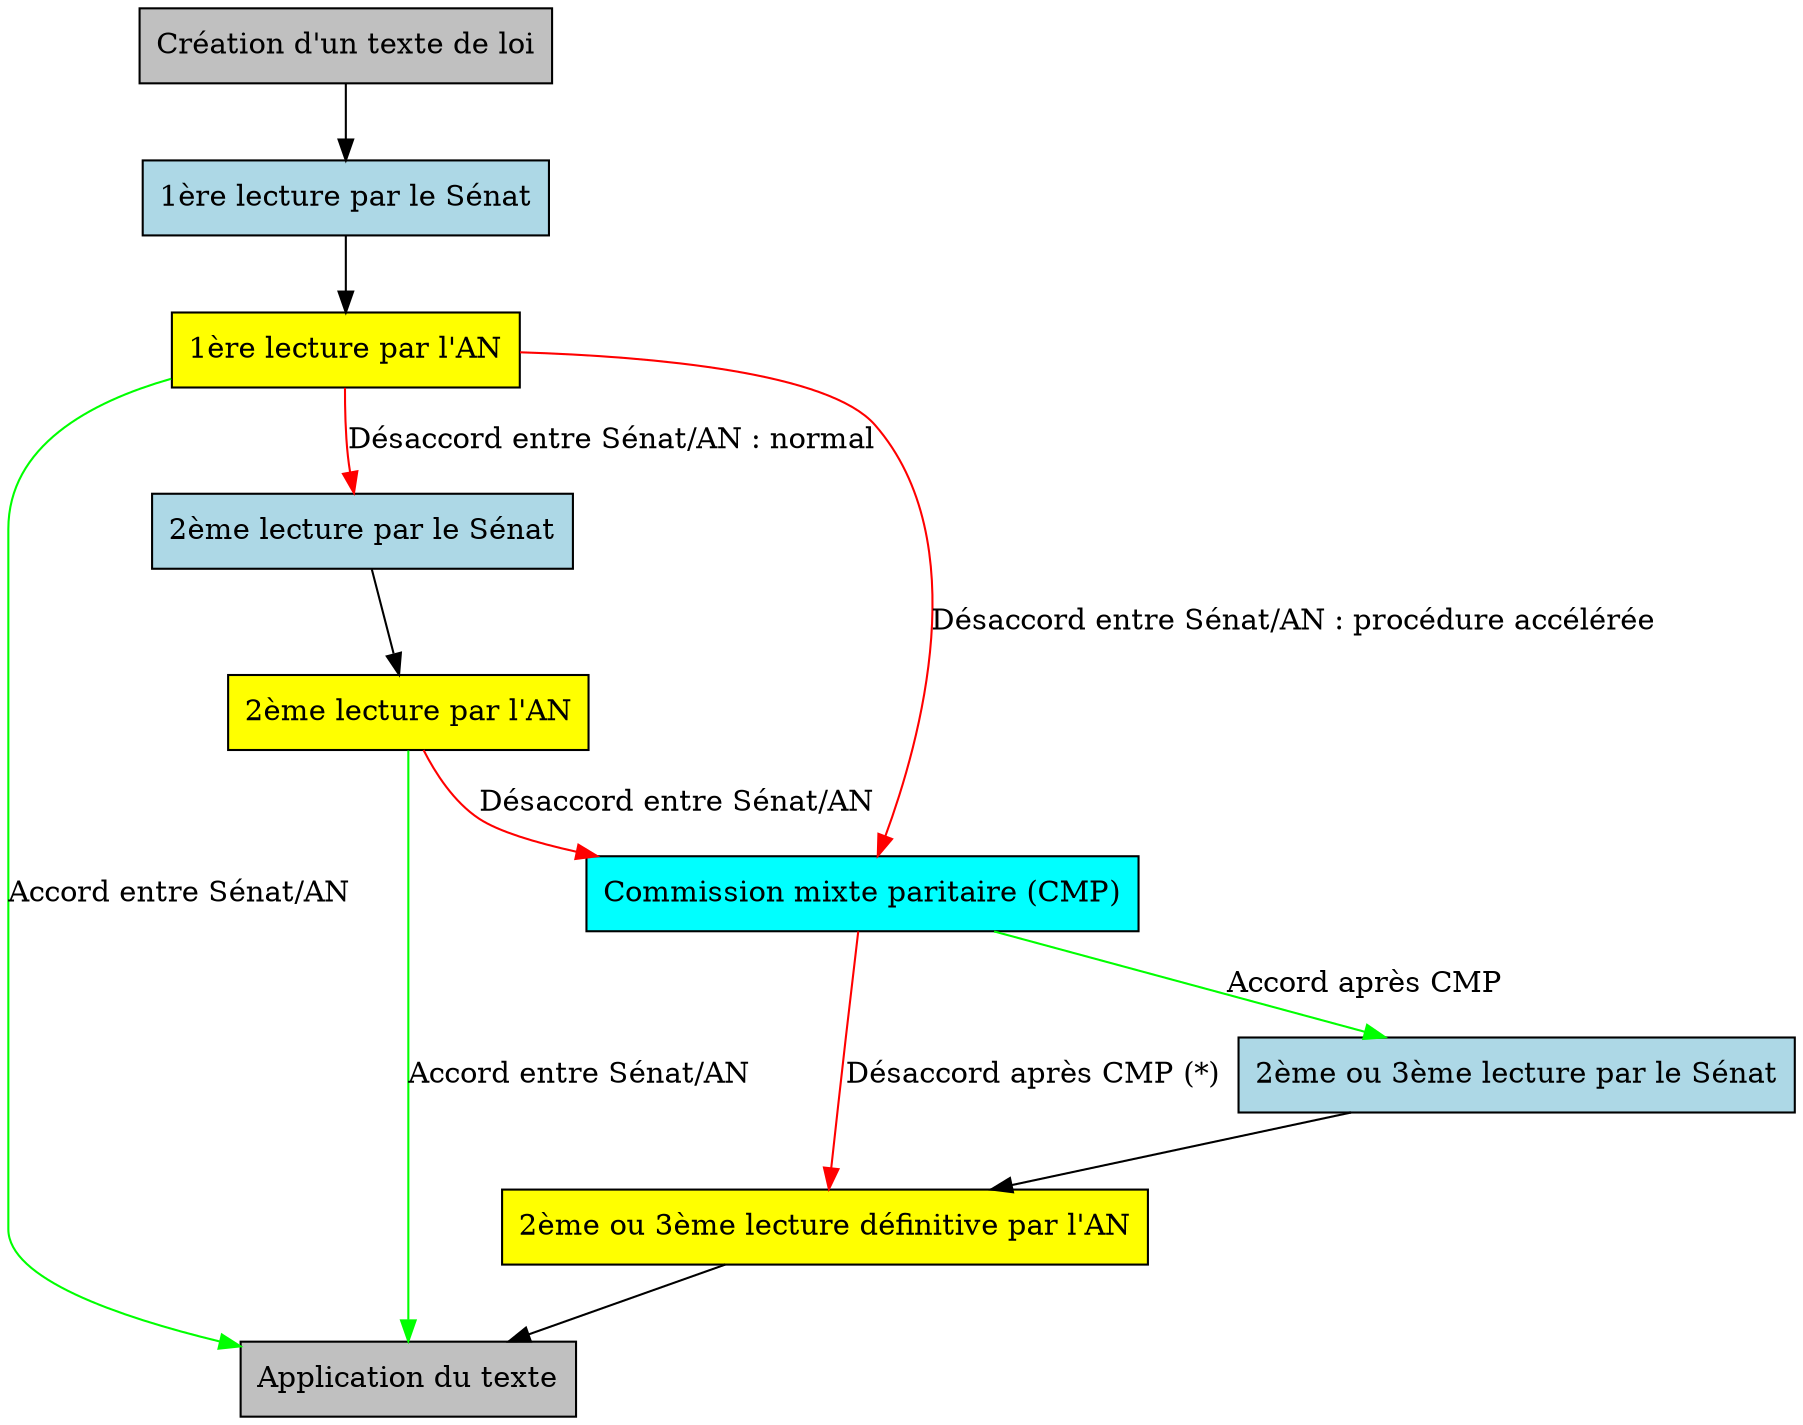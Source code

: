 digraph {
node [style=filled shape=box fillcolor=grey]
A [label="Création d'un texte de loi"];
B [label="Application du texte"];
node [style=filled shape=box fillcolor=yellow]
C [label="1ère lecture par l'AN"];
D [label="2ème lecture par l'AN"];
E [label="2ème ou 3ème lecture définitive par l'AN"];
node [style=filled shape=box fillcolor=lightblue]
G [label="1ère lecture par le Sénat"];
H [label="2ème lecture par le Sénat"];
I [label="2ème ou 3ème lecture par le Sénat"];
node [style=filled shape=box fillcolor=cyan]
J [label="Commission mixte paritaire (CMP)"];
A -> G;
G -> C;
C -> B[label="Accord entre Sénat/AN" color=green];
C -> H[label="Désaccord entre Sénat/AN : normal" color=red];
H -> D;
D -> B[label="Accord entre Sénat/AN" color=green];
D -> J[label="Désaccord entre Sénat/AN" color=red];
J -> I[label="Accord après CMP" color=green];
J -> E[label="Désaccord après CMP (*)" color=red];
I -> E;
E -> B;
C -> J[label="Désaccord entre Sénat/AN : procédure accélérée" color=red];
}
